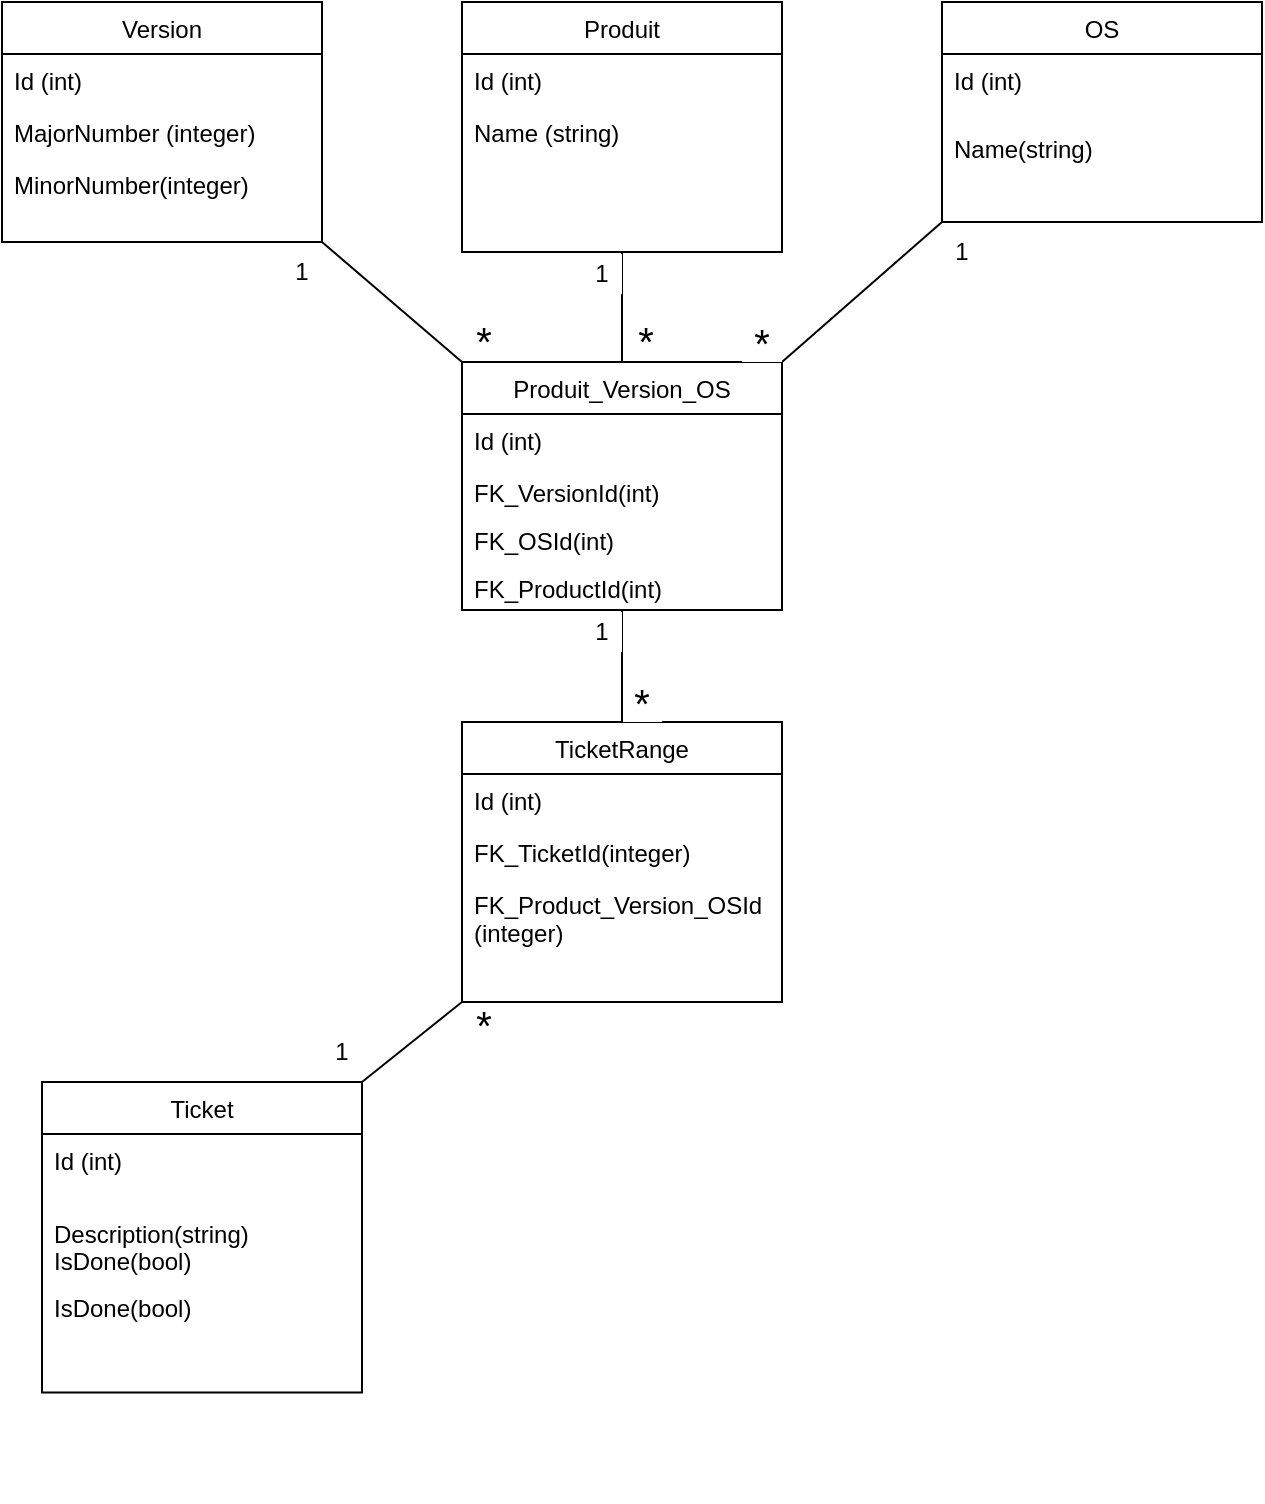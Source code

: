 <mxfile version="24.7.1" type="device">
  <diagram id="C5RBs43oDa-KdzZeNtuy" name="Page-1">
    <mxGraphModel dx="1434" dy="746" grid="1" gridSize="10" guides="1" tooltips="1" connect="1" arrows="1" fold="1" page="1" pageScale="1" pageWidth="827" pageHeight="1169" math="0" shadow="0">
      <root>
        <mxCell id="WIyWlLk6GJQsqaUBKTNV-0" />
        <mxCell id="WIyWlLk6GJQsqaUBKTNV-1" parent="WIyWlLk6GJQsqaUBKTNV-0" />
        <mxCell id="zkfFHV4jXpPFQw0GAbJ--17" value="Produit" style="swimlane;fontStyle=0;align=center;verticalAlign=top;childLayout=stackLayout;horizontal=1;startSize=26;horizontalStack=0;resizeParent=1;resizeLast=0;collapsible=1;marginBottom=0;rounded=0;shadow=0;strokeWidth=1;" parent="WIyWlLk6GJQsqaUBKTNV-1" vertex="1">
          <mxGeometry x="280" y="50" width="160" height="125" as="geometry">
            <mxRectangle x="550" y="140" width="160" height="26" as="alternateBounds" />
          </mxGeometry>
        </mxCell>
        <mxCell id="H-K4yBhXnZnrD1gtUsGE-0" value="Id (int)" style="text;align=left;verticalAlign=top;spacingLeft=4;spacingRight=4;overflow=hidden;rotatable=0;points=[[0,0.5],[1,0.5]];portConstraint=eastwest;" parent="zkfFHV4jXpPFQw0GAbJ--17" vertex="1">
          <mxGeometry y="26" width="160" height="26" as="geometry" />
        </mxCell>
        <mxCell id="hxOWLAr2h4BJExtQ0611-1" value="Name (string)" style="text;align=left;verticalAlign=top;spacingLeft=4;spacingRight=4;overflow=hidden;rotatable=0;points=[[0,0.5],[1,0.5]];portConstraint=eastwest;" parent="zkfFHV4jXpPFQw0GAbJ--17" vertex="1">
          <mxGeometry y="52" width="160" height="26" as="geometry" />
        </mxCell>
        <mxCell id="H-K4yBhXnZnrD1gtUsGE-1" value="Version" style="swimlane;fontStyle=0;align=center;verticalAlign=top;childLayout=stackLayout;horizontal=1;startSize=26;horizontalStack=0;resizeParent=1;resizeLast=0;collapsible=1;marginBottom=0;rounded=0;shadow=0;strokeWidth=1;" parent="WIyWlLk6GJQsqaUBKTNV-1" vertex="1">
          <mxGeometry x="50" y="50" width="160" height="120" as="geometry">
            <mxRectangle x="550" y="140" width="160" height="26" as="alternateBounds" />
          </mxGeometry>
        </mxCell>
        <mxCell id="H-K4yBhXnZnrD1gtUsGE-3" value="Id (int)" style="text;align=left;verticalAlign=top;spacingLeft=4;spacingRight=4;overflow=hidden;rotatable=0;points=[[0,0.5],[1,0.5]];portConstraint=eastwest;" parent="H-K4yBhXnZnrD1gtUsGE-1" vertex="1">
          <mxGeometry y="26" width="160" height="26" as="geometry" />
        </mxCell>
        <mxCell id="H-K4yBhXnZnrD1gtUsGE-2" value="MajorNumber (integer) " style="text;align=left;verticalAlign=top;spacingLeft=4;spacingRight=4;overflow=hidden;rotatable=0;points=[[0,0.5],[1,0.5]];portConstraint=eastwest;" parent="H-K4yBhXnZnrD1gtUsGE-1" vertex="1">
          <mxGeometry y="52" width="160" height="26" as="geometry" />
        </mxCell>
        <mxCell id="H-K4yBhXnZnrD1gtUsGE-4" value="MinorNumber(integer)" style="text;align=left;verticalAlign=top;spacingLeft=4;spacingRight=4;overflow=hidden;rotatable=0;points=[[0,0.5],[1,0.5]];portConstraint=eastwest;rounded=0;shadow=0;html=0;" parent="H-K4yBhXnZnrD1gtUsGE-1" vertex="1">
          <mxGeometry y="78" width="160" height="26" as="geometry" />
        </mxCell>
        <mxCell id="oOopOI5Qe-RyjulElQmf-1" value="OS" style="swimlane;fontStyle=0;align=center;verticalAlign=top;childLayout=stackLayout;horizontal=1;startSize=26;horizontalStack=0;resizeParent=1;resizeLast=0;collapsible=1;marginBottom=0;rounded=0;shadow=0;strokeWidth=1;" parent="WIyWlLk6GJQsqaUBKTNV-1" vertex="1">
          <mxGeometry x="520" y="50" width="160" height="110" as="geometry">
            <mxRectangle x="550" y="140" width="160" height="26" as="alternateBounds" />
          </mxGeometry>
        </mxCell>
        <mxCell id="oOopOI5Qe-RyjulElQmf-4" value="Id (int) " style="text;align=left;verticalAlign=top;spacingLeft=4;spacingRight=4;overflow=hidden;rotatable=0;points=[[0,0.5],[1,0.5]];portConstraint=eastwest;" parent="oOopOI5Qe-RyjulElQmf-1" vertex="1">
          <mxGeometry y="26" width="160" height="34" as="geometry" />
        </mxCell>
        <mxCell id="oOopOI5Qe-RyjulElQmf-3" value="Name(string)" style="text;align=left;verticalAlign=top;spacingLeft=4;spacingRight=4;overflow=hidden;rotatable=0;points=[[0,0.5],[1,0.5]];portConstraint=eastwest;" parent="oOopOI5Qe-RyjulElQmf-1" vertex="1">
          <mxGeometry y="60" width="160" height="26" as="geometry" />
        </mxCell>
        <mxCell id="oOopOI5Qe-RyjulElQmf-33" value="TicketRange" style="swimlane;fontStyle=0;align=center;verticalAlign=top;childLayout=stackLayout;horizontal=1;startSize=26;horizontalStack=0;resizeParent=1;resizeLast=0;collapsible=1;marginBottom=0;rounded=0;shadow=0;strokeWidth=1;" parent="WIyWlLk6GJQsqaUBKTNV-1" vertex="1">
          <mxGeometry x="280" y="410" width="160" height="140" as="geometry">
            <mxRectangle x="550" y="140" width="160" height="26" as="alternateBounds" />
          </mxGeometry>
        </mxCell>
        <mxCell id="oOopOI5Qe-RyjulElQmf-34" value="Id (int)" style="text;align=left;verticalAlign=top;spacingLeft=4;spacingRight=4;overflow=hidden;rotatable=0;points=[[0,0.5],[1,0.5]];portConstraint=eastwest;" parent="oOopOI5Qe-RyjulElQmf-33" vertex="1">
          <mxGeometry y="26" width="160" height="26" as="geometry" />
        </mxCell>
        <mxCell id="oOopOI5Qe-RyjulElQmf-35" value="FK_TicketId(integer)" style="text;align=left;verticalAlign=top;spacingLeft=4;spacingRight=4;overflow=hidden;rotatable=0;points=[[0,0.5],[1,0.5]];portConstraint=eastwest;" parent="oOopOI5Qe-RyjulElQmf-33" vertex="1">
          <mxGeometry y="52" width="160" height="26" as="geometry" />
        </mxCell>
        <mxCell id="oOopOI5Qe-RyjulElQmf-63" value="FK_Product_Version_OSId&#xa;(integer)" style="text;align=left;verticalAlign=top;spacingLeft=4;spacingRight=4;overflow=hidden;rotatable=0;points=[[0,0.5],[1,0.5]];portConstraint=eastwest;" parent="oOopOI5Qe-RyjulElQmf-33" vertex="1">
          <mxGeometry y="78" width="160" height="62" as="geometry" />
        </mxCell>
        <mxCell id="oOopOI5Qe-RyjulElQmf-55" value="" style="group" parent="WIyWlLk6GJQsqaUBKTNV-1" connectable="0" vertex="1">
          <mxGeometry x="70" y="560" width="160" height="240" as="geometry" />
        </mxCell>
        <mxCell id="oOopOI5Qe-RyjulElQmf-15" value="Ticket" style="swimlane;fontStyle=0;align=center;verticalAlign=top;childLayout=stackLayout;horizontal=1;startSize=26;horizontalStack=0;resizeParent=1;resizeLast=0;collapsible=1;marginBottom=0;rounded=0;shadow=0;strokeWidth=1;" parent="oOopOI5Qe-RyjulElQmf-55" vertex="1">
          <mxGeometry y="30" width="160" height="155.294" as="geometry">
            <mxRectangle x="550" y="140" width="160" height="26" as="alternateBounds" />
          </mxGeometry>
        </mxCell>
        <mxCell id="oOopOI5Qe-RyjulElQmf-16" value="Id (int)" style="text;align=left;verticalAlign=top;spacingLeft=4;spacingRight=4;overflow=hidden;rotatable=0;points=[[0,0.5],[1,0.5]];portConstraint=eastwest;" parent="oOopOI5Qe-RyjulElQmf-15" vertex="1">
          <mxGeometry y="26" width="160" height="36.706" as="geometry" />
        </mxCell>
        <mxCell id="oOopOI5Qe-RyjulElQmf-21" value="Description(string)" style="text;align=left;verticalAlign=top;spacingLeft=4;spacingRight=4;overflow=hidden;rotatable=0;points=[[0,0.5],[1,0.5]];portConstraint=eastwest;" parent="oOopOI5Qe-RyjulElQmf-15" vertex="1">
          <mxGeometry y="62.706" width="160" height="36.706" as="geometry" />
        </mxCell>
        <mxCell id="r443ufz7E6hniYYHI6tO-0" value="IsDone(bool)" style="text;align=left;verticalAlign=top;spacingLeft=4;spacingRight=4;overflow=hidden;rotatable=0;points=[[0,0.5],[1,0.5]];portConstraint=eastwest;" parent="oOopOI5Qe-RyjulElQmf-15" vertex="1">
          <mxGeometry y="99.412" width="160" height="26" as="geometry" />
        </mxCell>
        <mxCell id="X6koPeROo4LBFM95IuW2-15" value="1" style="whiteSpace=wrap;html=1;aspect=fixed;strokeColor=none;" vertex="1" parent="oOopOI5Qe-RyjulElQmf-55">
          <mxGeometry x="140" y="5" width="20" height="20" as="geometry" />
        </mxCell>
        <mxCell id="oOopOI5Qe-RyjulElQmf-56" value="Produit_Version_OS" style="swimlane;fontStyle=0;align=center;verticalAlign=top;childLayout=stackLayout;horizontal=1;startSize=26;horizontalStack=0;resizeParent=1;resizeLast=0;collapsible=1;marginBottom=0;rounded=0;shadow=0;strokeWidth=1;" parent="WIyWlLk6GJQsqaUBKTNV-1" vertex="1">
          <mxGeometry x="280" y="230" width="160" height="124" as="geometry">
            <mxRectangle x="550" y="140" width="160" height="26" as="alternateBounds" />
          </mxGeometry>
        </mxCell>
        <mxCell id="oOopOI5Qe-RyjulElQmf-62" value="Id (int)" style="text;align=left;verticalAlign=top;spacingLeft=4;spacingRight=4;overflow=hidden;rotatable=0;points=[[0,0.5],[1,0.5]];portConstraint=eastwest;" parent="oOopOI5Qe-RyjulElQmf-56" vertex="1">
          <mxGeometry y="26" width="160" height="26" as="geometry" />
        </mxCell>
        <mxCell id="oOopOI5Qe-RyjulElQmf-59" value="FK_VersionId(int)" style="text;align=left;verticalAlign=top;spacingLeft=4;spacingRight=4;overflow=hidden;rotatable=0;points=[[0,0.5],[1,0.5]];portConstraint=eastwest;" parent="oOopOI5Qe-RyjulElQmf-56" vertex="1">
          <mxGeometry y="52" width="160" height="24" as="geometry" />
        </mxCell>
        <mxCell id="oOopOI5Qe-RyjulElQmf-61" value="FK_OSId(int)" style="text;align=left;verticalAlign=top;spacingLeft=4;spacingRight=4;overflow=hidden;rotatable=0;points=[[0,0.5],[1,0.5]];portConstraint=eastwest;" parent="oOopOI5Qe-RyjulElQmf-56" vertex="1">
          <mxGeometry y="76" width="160" height="24" as="geometry" />
        </mxCell>
        <mxCell id="oOopOI5Qe-RyjulElQmf-60" value="FK_ProductId(int)" style="text;align=left;verticalAlign=top;spacingLeft=4;spacingRight=4;overflow=hidden;rotatable=0;points=[[0,0.5],[1,0.5]];portConstraint=eastwest;" parent="oOopOI5Qe-RyjulElQmf-56" vertex="1">
          <mxGeometry y="100" width="160" height="24" as="geometry" />
        </mxCell>
        <mxCell id="8q_WzkVMLbuDFwq5dQa8-0" value="IsDone(bool)" style="text;align=left;verticalAlign=top;spacingLeft=4;spacingRight=4;overflow=hidden;rotatable=0;points=[[0,0.5],[1,0.5]];portConstraint=eastwest;" parent="WIyWlLk6GJQsqaUBKTNV-1" vertex="1">
          <mxGeometry x="70" y="666" width="160" height="26" as="geometry" />
        </mxCell>
        <mxCell id="aJhwV_SAGmIbXDiGVeiq-6" value="" style="endArrow=none;html=1;rounded=0;exitX=1;exitY=1;exitDx=0;exitDy=0;entryX=0;entryY=0;entryDx=0;entryDy=0;" parent="WIyWlLk6GJQsqaUBKTNV-1" source="H-K4yBhXnZnrD1gtUsGE-1" target="oOopOI5Qe-RyjulElQmf-56" edge="1">
          <mxGeometry width="50" height="50" relative="1" as="geometry">
            <mxPoint x="390" y="380" as="sourcePoint" />
            <mxPoint x="440" y="330" as="targetPoint" />
          </mxGeometry>
        </mxCell>
        <mxCell id="X6koPeROo4LBFM95IuW2-0" value="1" style="whiteSpace=wrap;html=1;aspect=fixed;strokeColor=none;" vertex="1" parent="WIyWlLk6GJQsqaUBKTNV-1">
          <mxGeometry x="190" y="175" width="20" height="20" as="geometry" />
        </mxCell>
        <mxCell id="X6koPeROo4LBFM95IuW2-1" value="&lt;font style=&quot;font-size: 20px;&quot;&gt;*&lt;/font&gt;" style="whiteSpace=wrap;html=1;aspect=fixed;strokeColor=none;" vertex="1" parent="WIyWlLk6GJQsqaUBKTNV-1">
          <mxGeometry x="360" y="390" width="20" height="20" as="geometry" />
        </mxCell>
        <mxCell id="X6koPeROo4LBFM95IuW2-3" value="" style="endArrow=none;html=1;rounded=0;entryX=0.5;entryY=1;entryDx=0;entryDy=0;exitX=0.5;exitY=0;exitDx=0;exitDy=0;" edge="1" parent="WIyWlLk6GJQsqaUBKTNV-1" source="oOopOI5Qe-RyjulElQmf-56" target="zkfFHV4jXpPFQw0GAbJ--17">
          <mxGeometry width="50" height="50" relative="1" as="geometry">
            <mxPoint x="390" y="410" as="sourcePoint" />
            <mxPoint x="440" y="360" as="targetPoint" />
          </mxGeometry>
        </mxCell>
        <mxCell id="X6koPeROo4LBFM95IuW2-4" value="" style="endArrow=none;html=1;rounded=0;entryX=0;entryY=1;entryDx=0;entryDy=0;exitX=1;exitY=0;exitDx=0;exitDy=0;" edge="1" parent="WIyWlLk6GJQsqaUBKTNV-1" source="oOopOI5Qe-RyjulElQmf-56" target="oOopOI5Qe-RyjulElQmf-1">
          <mxGeometry width="50" height="50" relative="1" as="geometry">
            <mxPoint x="390" y="410" as="sourcePoint" />
            <mxPoint x="440" y="360" as="targetPoint" />
          </mxGeometry>
        </mxCell>
        <mxCell id="X6koPeROo4LBFM95IuW2-5" value="" style="endArrow=none;html=1;rounded=0;entryX=0.5;entryY=1;entryDx=0;entryDy=0;exitX=0.5;exitY=0;exitDx=0;exitDy=0;" edge="1" parent="WIyWlLk6GJQsqaUBKTNV-1" source="oOopOI5Qe-RyjulElQmf-33" target="oOopOI5Qe-RyjulElQmf-56">
          <mxGeometry width="50" height="50" relative="1" as="geometry">
            <mxPoint x="390" y="410" as="sourcePoint" />
            <mxPoint x="440" y="360" as="targetPoint" />
          </mxGeometry>
        </mxCell>
        <mxCell id="X6koPeROo4LBFM95IuW2-6" value="" style="endArrow=none;html=1;rounded=0;entryX=0;entryY=1;entryDx=0;entryDy=0;exitX=1;exitY=0;exitDx=0;exitDy=0;" edge="1" parent="WIyWlLk6GJQsqaUBKTNV-1" source="oOopOI5Qe-RyjulElQmf-15" target="oOopOI5Qe-RyjulElQmf-33">
          <mxGeometry width="50" height="50" relative="1" as="geometry">
            <mxPoint x="250" y="520" as="sourcePoint" />
            <mxPoint x="440" y="360" as="targetPoint" />
          </mxGeometry>
        </mxCell>
        <mxCell id="X6koPeROo4LBFM95IuW2-7" value="1" style="whiteSpace=wrap;html=1;aspect=fixed;strokeColor=none;" vertex="1" parent="WIyWlLk6GJQsqaUBKTNV-1">
          <mxGeometry x="340" y="355" width="20" height="20" as="geometry" />
        </mxCell>
        <mxCell id="X6koPeROo4LBFM95IuW2-8" value="1" style="whiteSpace=wrap;html=1;aspect=fixed;strokeColor=none;" vertex="1" parent="WIyWlLk6GJQsqaUBKTNV-1">
          <mxGeometry x="340" y="176" width="20" height="20" as="geometry" />
        </mxCell>
        <mxCell id="X6koPeROo4LBFM95IuW2-9" value="1" style="whiteSpace=wrap;html=1;aspect=fixed;strokeColor=none;" vertex="1" parent="WIyWlLk6GJQsqaUBKTNV-1">
          <mxGeometry x="520" y="165" width="20" height="20" as="geometry" />
        </mxCell>
        <mxCell id="X6koPeROo4LBFM95IuW2-10" value="&lt;font style=&quot;font-size: 20px;&quot;&gt;*&lt;/font&gt;" style="whiteSpace=wrap;html=1;aspect=fixed;strokeColor=none;" vertex="1" parent="WIyWlLk6GJQsqaUBKTNV-1">
          <mxGeometry x="362" y="209" width="20" height="20" as="geometry" />
        </mxCell>
        <mxCell id="X6koPeROo4LBFM95IuW2-11" value="&lt;font style=&quot;font-size: 20px;&quot;&gt;*&lt;/font&gt;" style="whiteSpace=wrap;html=1;aspect=fixed;strokeColor=none;" vertex="1" parent="WIyWlLk6GJQsqaUBKTNV-1">
          <mxGeometry x="420" y="210" width="20" height="20" as="geometry" />
        </mxCell>
        <mxCell id="X6koPeROo4LBFM95IuW2-12" value="&lt;font style=&quot;font-size: 20px;&quot;&gt;*&lt;/font&gt;" style="whiteSpace=wrap;html=1;aspect=fixed;strokeColor=none;" vertex="1" parent="WIyWlLk6GJQsqaUBKTNV-1">
          <mxGeometry x="281" y="551" width="20" height="20" as="geometry" />
        </mxCell>
        <mxCell id="X6koPeROo4LBFM95IuW2-16" value="&lt;font style=&quot;font-size: 20px;&quot;&gt;*&lt;/font&gt;" style="whiteSpace=wrap;html=1;aspect=fixed;strokeColor=none;" vertex="1" parent="WIyWlLk6GJQsqaUBKTNV-1">
          <mxGeometry x="281" y="209" width="20" height="20" as="geometry" />
        </mxCell>
      </root>
    </mxGraphModel>
  </diagram>
</mxfile>
